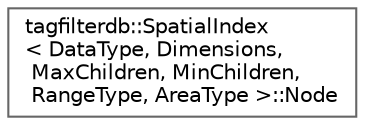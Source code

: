 digraph "Graphical Class Hierarchy"
{
 // LATEX_PDF_SIZE
  bgcolor="transparent";
  edge [fontname=Helvetica,fontsize=10,labelfontname=Helvetica,labelfontsize=10];
  node [fontname=Helvetica,fontsize=10,shape=box,height=0.2,width=0.4];
  rankdir="LR";
  Node0 [id="Node000000",label="tagfilterdb::SpatialIndex\l\< DataType, Dimensions,\l MaxChildren, MinChildren,\l RangeType, AreaType \>::Node",height=0.2,width=0.4,color="grey40", fillcolor="white", style="filled",URL="$structtagfilterdb_1_1SpatialIndex_1_1Node.html",tooltip="Represents a node in the spatial index tree."];
}

